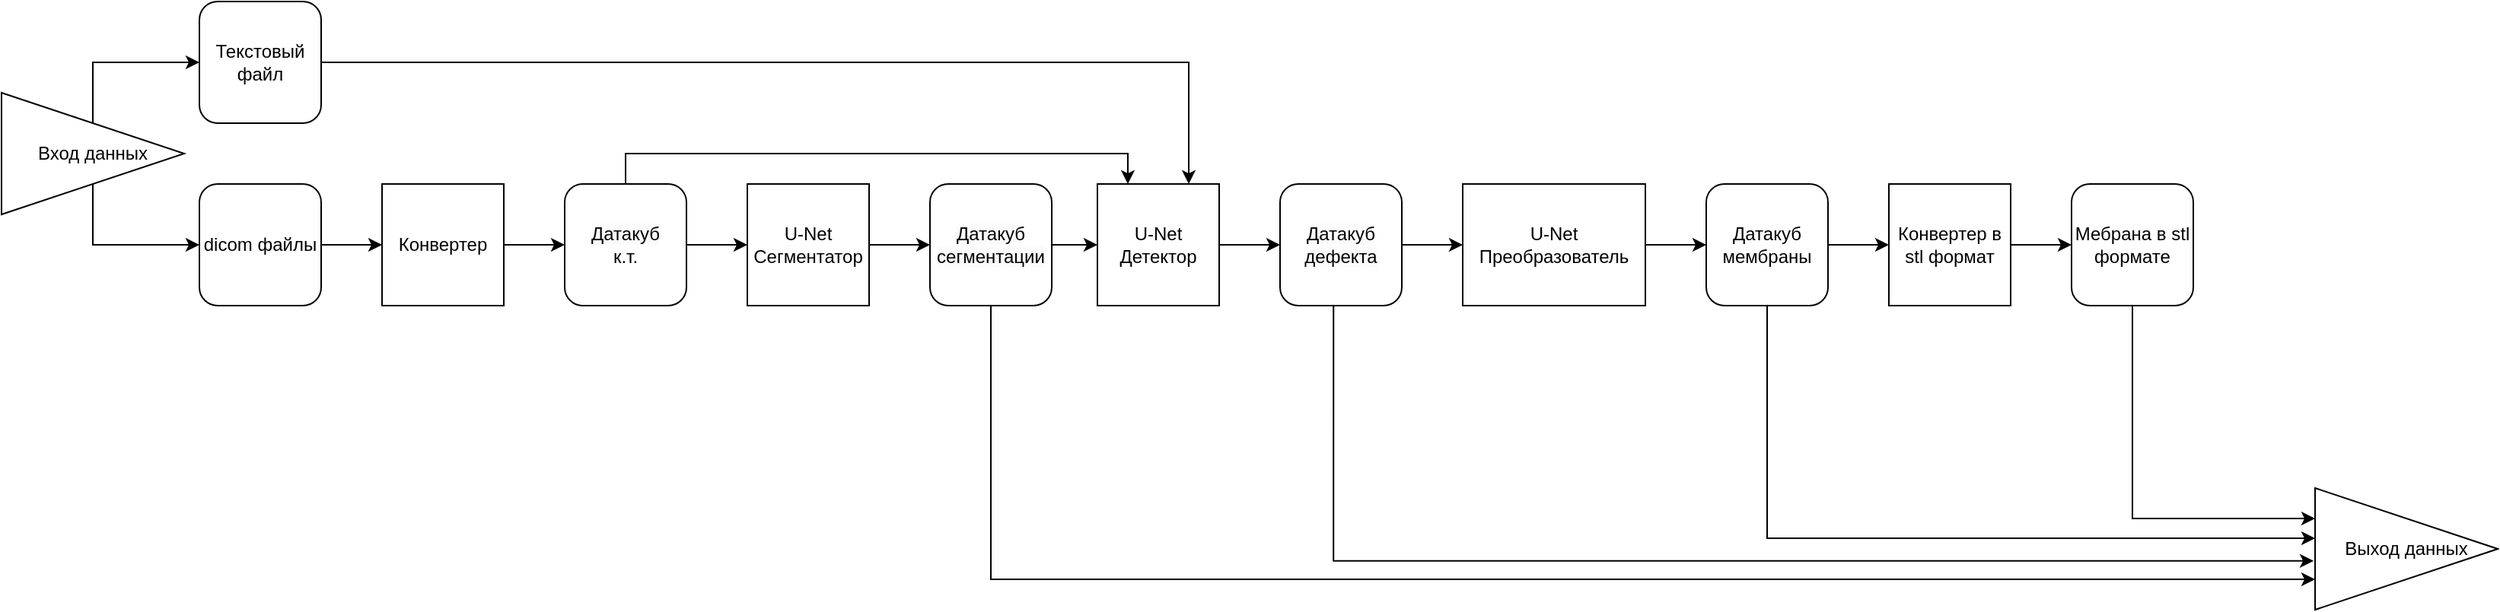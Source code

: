 <mxfile version="21.2.1" type="device">
  <diagram id="FqgmKBDPzje2ZA9HLyCD" name="Page-1">
    <mxGraphModel dx="-201" dy="414" grid="1" gridSize="10" guides="1" tooltips="1" connect="1" arrows="1" fold="1" page="1" pageScale="1" pageWidth="850" pageHeight="1100" math="0" shadow="0">
      <root>
        <mxCell id="0" />
        <mxCell id="1" parent="0" />
        <mxCell id="d9i88ySXFUPljhkh6OTS-1" style="edgeStyle=orthogonalEdgeStyle;rounded=0;orthogonalLoop=1;jettySize=auto;html=1;exitX=1;exitY=0.5;exitDx=0;exitDy=0;entryX=0;entryY=0.5;entryDx=0;entryDy=0;" parent="1" source="d9i88ySXFUPljhkh6OTS-28" target="d9i88ySXFUPljhkh6OTS-29" edge="1">
          <mxGeometry relative="1" as="geometry">
            <mxPoint x="1210" y="560" as="sourcePoint" />
          </mxGeometry>
        </mxCell>
        <mxCell id="d9i88ySXFUPljhkh6OTS-7" style="edgeStyle=orthogonalEdgeStyle;rounded=0;orthogonalLoop=1;jettySize=auto;html=1;exitX=1;exitY=0.5;exitDx=0;exitDy=0;entryX=0;entryY=0.5;entryDx=0;entryDy=0;" parent="1" source="d9i88ySXFUPljhkh6OTS-32" target="d9i88ySXFUPljhkh6OTS-10" edge="1">
          <mxGeometry relative="1" as="geometry">
            <mxPoint x="1330" y="560" as="sourcePoint" />
          </mxGeometry>
        </mxCell>
        <mxCell id="d9i88ySXFUPljhkh6OTS-9" style="edgeStyle=orthogonalEdgeStyle;rounded=0;orthogonalLoop=1;jettySize=auto;html=1;exitX=1;exitY=0.5;exitDx=0;exitDy=0;entryX=0;entryY=0.5;entryDx=0;entryDy=0;" parent="1" source="d9i88ySXFUPljhkh6OTS-10" target="d9i88ySXFUPljhkh6OTS-33" edge="1">
          <mxGeometry relative="1" as="geometry">
            <mxPoint x="1490" y="560" as="targetPoint" />
          </mxGeometry>
        </mxCell>
        <mxCell id="d9i88ySXFUPljhkh6OTS-10" value="U-Net&lt;br&gt;Сегментатор" style="rounded=0;whiteSpace=wrap;html=1;" parent="1" vertex="1">
          <mxGeometry x="1370" y="520" width="80" height="80" as="geometry" />
        </mxCell>
        <mxCell id="d9i88ySXFUPljhkh6OTS-12" style="edgeStyle=orthogonalEdgeStyle;rounded=0;orthogonalLoop=1;jettySize=auto;html=1;exitX=1;exitY=0.5;exitDx=0;exitDy=0;entryX=0;entryY=0.5;entryDx=0;entryDy=0;" parent="1" source="d9i88ySXFUPljhkh6OTS-33" target="d9i88ySXFUPljhkh6OTS-16" edge="1">
          <mxGeometry relative="1" as="geometry">
            <mxPoint x="1570" y="560" as="sourcePoint" />
          </mxGeometry>
        </mxCell>
        <mxCell id="d9i88ySXFUPljhkh6OTS-46" style="edgeStyle=orthogonalEdgeStyle;rounded=0;orthogonalLoop=1;jettySize=auto;html=1;exitX=0.5;exitY=1;exitDx=0;exitDy=0;entryX=0;entryY=0.75;entryDx=0;entryDy=0;" parent="1" source="d9i88ySXFUPljhkh6OTS-33" target="d9i88ySXFUPljhkh6OTS-43" edge="1">
          <mxGeometry relative="1" as="geometry">
            <mxPoint x="1530.0" y="720" as="sourcePoint" />
          </mxGeometry>
        </mxCell>
        <mxCell id="d9i88ySXFUPljhkh6OTS-15" style="edgeStyle=orthogonalEdgeStyle;rounded=0;orthogonalLoop=1;jettySize=auto;html=1;exitX=1;exitY=0.5;exitDx=0;exitDy=0;entryX=0;entryY=0.5;entryDx=0;entryDy=0;" parent="1" source="d9i88ySXFUPljhkh6OTS-16" target="99ie7UYd5AnCxtsY670a-3" edge="1">
          <mxGeometry relative="1" as="geometry">
            <mxPoint x="1730" y="560" as="targetPoint" />
          </mxGeometry>
        </mxCell>
        <mxCell id="d9i88ySXFUPljhkh6OTS-16" value="U-Net&lt;br&gt;Детектор" style="rounded=0;whiteSpace=wrap;html=1;" parent="1" vertex="1">
          <mxGeometry x="1600" y="520" width="80" height="80" as="geometry" />
        </mxCell>
        <mxCell id="d9i88ySXFUPljhkh6OTS-17" style="edgeStyle=orthogonalEdgeStyle;rounded=0;orthogonalLoop=1;jettySize=auto;html=1;exitX=1;exitY=0.5;exitDx=0;exitDy=0;entryX=0.75;entryY=0;entryDx=0;entryDy=0;" parent="1" source="d9i88ySXFUPljhkh6OTS-34" target="d9i88ySXFUPljhkh6OTS-16" edge="1">
          <mxGeometry relative="1" as="geometry">
            <mxPoint x="1210" y="320" as="sourcePoint" />
          </mxGeometry>
        </mxCell>
        <mxCell id="d9i88ySXFUPljhkh6OTS-20" style="edgeStyle=orthogonalEdgeStyle;rounded=0;orthogonalLoop=1;jettySize=auto;html=1;exitX=1;exitY=0.5;exitDx=0;exitDy=0;entryX=0;entryY=0.5;entryDx=0;entryDy=0;" parent="1" source="d9i88ySXFUPljhkh6OTS-38" target="d9i88ySXFUPljhkh6OTS-24" edge="1">
          <mxGeometry relative="1" as="geometry">
            <mxPoint x="2080" y="560" as="sourcePoint" />
          </mxGeometry>
        </mxCell>
        <mxCell id="d9i88ySXFUPljhkh6OTS-45" style="edgeStyle=orthogonalEdgeStyle;rounded=0;orthogonalLoop=1;jettySize=auto;html=1;exitX=0.5;exitY=1;exitDx=0;exitDy=0;entryX=0;entryY=0.413;entryDx=0;entryDy=0;entryPerimeter=0;" parent="1" source="d9i88ySXFUPljhkh6OTS-38" target="d9i88ySXFUPljhkh6OTS-43" edge="1">
          <mxGeometry relative="1" as="geometry">
            <mxPoint x="2040" y="720" as="sourcePoint" />
          </mxGeometry>
        </mxCell>
        <mxCell id="99ie7UYd5AnCxtsY670a-9" style="edgeStyle=orthogonalEdgeStyle;rounded=0;orthogonalLoop=1;jettySize=auto;html=1;exitX=1;exitY=0.5;exitDx=0;exitDy=0;entryX=0;entryY=0.5;entryDx=0;entryDy=0;" edge="1" parent="1" source="d9i88ySXFUPljhkh6OTS-24" target="99ie7UYd5AnCxtsY670a-8">
          <mxGeometry relative="1" as="geometry" />
        </mxCell>
        <mxCell id="d9i88ySXFUPljhkh6OTS-24" value="Конвертер в&lt;br&gt;stl формат" style="rounded=0;whiteSpace=wrap;html=1;" parent="1" vertex="1">
          <mxGeometry x="2120" y="520" width="80" height="80" as="geometry" />
        </mxCell>
        <mxCell id="d9i88ySXFUPljhkh6OTS-44" style="edgeStyle=orthogonalEdgeStyle;rounded=0;orthogonalLoop=1;jettySize=auto;html=1;exitX=0.5;exitY=1;exitDx=0;exitDy=0;entryX=0;entryY=0.25;entryDx=0;entryDy=0;" parent="1" source="99ie7UYd5AnCxtsY670a-8" target="d9i88ySXFUPljhkh6OTS-43" edge="1">
          <mxGeometry relative="1" as="geometry">
            <mxPoint x="2280" y="720" as="sourcePoint" />
          </mxGeometry>
        </mxCell>
        <mxCell id="d9i88ySXFUPljhkh6OTS-28" value="dicom файлы" style="rounded=1;whiteSpace=wrap;html=1;" parent="1" vertex="1">
          <mxGeometry x="1010" y="520" width="80" height="80" as="geometry" />
        </mxCell>
        <mxCell id="d9i88ySXFUPljhkh6OTS-31" style="edgeStyle=orthogonalEdgeStyle;rounded=0;orthogonalLoop=1;jettySize=auto;html=1;exitX=1;exitY=0.5;exitDx=0;exitDy=0;entryX=0;entryY=0.5;entryDx=0;entryDy=0;" parent="1" source="d9i88ySXFUPljhkh6OTS-29" target="d9i88ySXFUPljhkh6OTS-32" edge="1">
          <mxGeometry relative="1" as="geometry">
            <mxPoint x="1250" y="560" as="targetPoint" />
          </mxGeometry>
        </mxCell>
        <mxCell id="d9i88ySXFUPljhkh6OTS-29" value="Конвертер" style="rounded=0;whiteSpace=wrap;html=1;" parent="1" vertex="1">
          <mxGeometry x="1130" y="520" width="80" height="80" as="geometry" />
        </mxCell>
        <mxCell id="99ie7UYd5AnCxtsY670a-10" style="edgeStyle=orthogonalEdgeStyle;rounded=0;orthogonalLoop=1;jettySize=auto;html=1;exitX=0.5;exitY=0;exitDx=0;exitDy=0;entryX=0.25;entryY=0;entryDx=0;entryDy=0;" edge="1" parent="1" source="d9i88ySXFUPljhkh6OTS-32" target="d9i88ySXFUPljhkh6OTS-16">
          <mxGeometry relative="1" as="geometry" />
        </mxCell>
        <mxCell id="d9i88ySXFUPljhkh6OTS-32" value="&lt;span style=&quot;color: rgb(0, 0, 0); font-family: Helvetica; font-size: 12px; font-style: normal; font-variant-ligatures: normal; font-variant-caps: normal; font-weight: 400; letter-spacing: normal; orphans: 2; text-align: center; text-indent: 0px; text-transform: none; widows: 2; word-spacing: 0px; -webkit-text-stroke-width: 0px; background-color: rgb(251, 251, 251); text-decoration-thickness: initial; text-decoration-style: initial; text-decoration-color: initial; float: none; display: inline !important;&quot;&gt;Датакуб&lt;br&gt;&lt;/span&gt;к.т." style="rounded=1;whiteSpace=wrap;html=1;" parent="1" vertex="1">
          <mxGeometry x="1250" y="520" width="80" height="80" as="geometry" />
        </mxCell>
        <mxCell id="d9i88ySXFUPljhkh6OTS-33" value="&lt;span style=&quot;color: rgb(0, 0, 0); font-family: Helvetica; font-size: 12px; font-style: normal; font-variant-ligatures: normal; font-variant-caps: normal; font-weight: 400; letter-spacing: normal; orphans: 2; text-align: center; text-indent: 0px; text-transform: none; widows: 2; word-spacing: 0px; -webkit-text-stroke-width: 0px; background-color: rgb(251, 251, 251); text-decoration-thickness: initial; text-decoration-style: initial; text-decoration-color: initial; float: none; display: inline !important;&quot;&gt;Датакуб&lt;br&gt;сегментации&lt;br&gt;&lt;/span&gt;" style="rounded=1;whiteSpace=wrap;html=1;" parent="1" vertex="1">
          <mxGeometry x="1490" y="520" width="80" height="80" as="geometry" />
        </mxCell>
        <mxCell id="d9i88ySXFUPljhkh6OTS-34" value="Текстовый&lt;br&gt;файл" style="rounded=1;whiteSpace=wrap;html=1;" parent="1" vertex="1">
          <mxGeometry x="1010" y="400" width="80" height="80" as="geometry" />
        </mxCell>
        <mxCell id="d9i88ySXFUPljhkh6OTS-38" value="Датакуб&lt;br&gt;мембраны" style="rounded=1;whiteSpace=wrap;html=1;" parent="1" vertex="1">
          <mxGeometry x="2000" y="520" width="80" height="80" as="geometry" />
        </mxCell>
        <mxCell id="d9i88ySXFUPljhkh6OTS-41" style="edgeStyle=orthogonalEdgeStyle;rounded=0;orthogonalLoop=1;jettySize=auto;html=1;exitX=0.5;exitY=1;exitDx=0;exitDy=0;entryX=0;entryY=0.5;entryDx=0;entryDy=0;" parent="1" source="d9i88ySXFUPljhkh6OTS-40" target="d9i88ySXFUPljhkh6OTS-28" edge="1">
          <mxGeometry relative="1" as="geometry">
            <Array as="points">
              <mxPoint x="940" y="560" />
            </Array>
          </mxGeometry>
        </mxCell>
        <mxCell id="d9i88ySXFUPljhkh6OTS-42" style="edgeStyle=orthogonalEdgeStyle;rounded=0;orthogonalLoop=1;jettySize=auto;html=1;exitX=0.5;exitY=0;exitDx=0;exitDy=0;entryX=0;entryY=0.5;entryDx=0;entryDy=0;" parent="1" source="d9i88ySXFUPljhkh6OTS-40" target="d9i88ySXFUPljhkh6OTS-34" edge="1">
          <mxGeometry relative="1" as="geometry">
            <Array as="points">
              <mxPoint x="940" y="440" />
            </Array>
          </mxGeometry>
        </mxCell>
        <mxCell id="d9i88ySXFUPljhkh6OTS-40" value="Вход данных" style="triangle;whiteSpace=wrap;html=1;" parent="1" vertex="1">
          <mxGeometry x="880" y="460" width="120" height="80" as="geometry" />
        </mxCell>
        <mxCell id="d9i88ySXFUPljhkh6OTS-43" value="Выход данных" style="triangle;whiteSpace=wrap;html=1;" parent="1" vertex="1">
          <mxGeometry x="2400" y="720" width="120" height="80" as="geometry" />
        </mxCell>
        <mxCell id="99ie7UYd5AnCxtsY670a-7" style="edgeStyle=orthogonalEdgeStyle;rounded=0;orthogonalLoop=1;jettySize=auto;html=1;exitX=0.439;exitY=1;exitDx=0;exitDy=0;entryX=-0.008;entryY=0.599;entryDx=0;entryDy=0;entryPerimeter=0;exitPerimeter=0;" edge="1" parent="1" source="99ie7UYd5AnCxtsY670a-3" target="d9i88ySXFUPljhkh6OTS-43">
          <mxGeometry relative="1" as="geometry">
            <mxPoint x="1760.0" y="720" as="sourcePoint" />
            <Array as="points">
              <mxPoint x="1755" y="768" />
            </Array>
          </mxGeometry>
        </mxCell>
        <mxCell id="99ie7UYd5AnCxtsY670a-5" style="edgeStyle=orthogonalEdgeStyle;rounded=0;orthogonalLoop=1;jettySize=auto;html=1;exitX=1;exitY=0.5;exitDx=0;exitDy=0;entryX=0;entryY=0.5;entryDx=0;entryDy=0;" edge="1" parent="1" source="99ie7UYd5AnCxtsY670a-3" target="99ie7UYd5AnCxtsY670a-4">
          <mxGeometry relative="1" as="geometry" />
        </mxCell>
        <mxCell id="99ie7UYd5AnCxtsY670a-3" value="&lt;span style=&quot;color: rgb(0, 0, 0); font-family: Helvetica; font-size: 12px; font-style: normal; font-variant-ligatures: normal; font-variant-caps: normal; font-weight: 400; letter-spacing: normal; orphans: 2; text-align: center; text-indent: 0px; text-transform: none; widows: 2; word-spacing: 0px; -webkit-text-stroke-width: 0px; background-color: rgb(251, 251, 251); text-decoration-thickness: initial; text-decoration-style: initial; text-decoration-color: initial; float: none; display: inline !important;&quot;&gt;Датакуб&lt;br&gt;дефекта&lt;br&gt;&lt;/span&gt;" style="rounded=1;whiteSpace=wrap;html=1;" vertex="1" parent="1">
          <mxGeometry x="1720" y="520" width="80" height="80" as="geometry" />
        </mxCell>
        <mxCell id="99ie7UYd5AnCxtsY670a-6" style="edgeStyle=orthogonalEdgeStyle;rounded=0;orthogonalLoop=1;jettySize=auto;html=1;exitX=1;exitY=0.5;exitDx=0;exitDy=0;entryX=0;entryY=0.5;entryDx=0;entryDy=0;" edge="1" parent="1" source="99ie7UYd5AnCxtsY670a-4" target="d9i88ySXFUPljhkh6OTS-38">
          <mxGeometry relative="1" as="geometry" />
        </mxCell>
        <mxCell id="99ie7UYd5AnCxtsY670a-4" value="U-Net&lt;br&gt;Преобразователь" style="rounded=0;whiteSpace=wrap;html=1;" vertex="1" parent="1">
          <mxGeometry x="1840" y="520" width="120" height="80" as="geometry" />
        </mxCell>
        <mxCell id="99ie7UYd5AnCxtsY670a-8" value="Мебрана в stl формате" style="rounded=1;whiteSpace=wrap;html=1;" vertex="1" parent="1">
          <mxGeometry x="2240" y="520" width="80" height="80" as="geometry" />
        </mxCell>
      </root>
    </mxGraphModel>
  </diagram>
</mxfile>
